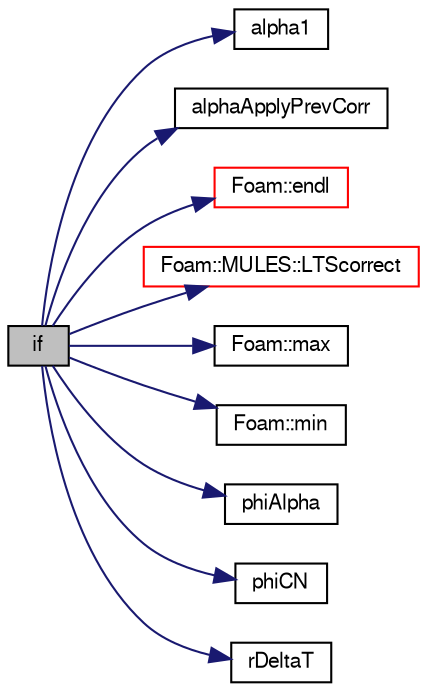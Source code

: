 digraph "if"
{
  bgcolor="transparent";
  edge [fontname="FreeSans",fontsize="10",labelfontname="FreeSans",labelfontsize="10"];
  node [fontname="FreeSans",fontsize="10",shape=record];
  rankdir="LR";
  Node80 [label="if",height=0.2,width=0.4,color="black", fillcolor="grey75", style="filled", fontcolor="black"];
  Node80 -> Node81 [color="midnightblue",fontsize="10",style="solid",fontname="FreeSans"];
  Node81 [label="alpha1",height=0.2,width=0.4,color="black",URL="$a39119.html#aced3d8b3bb357ea9c4de0585cdc824ce"];
  Node80 -> Node82 [color="midnightblue",fontsize="10",style="solid",fontname="FreeSans"];
  Node82 [label="alphaApplyPrevCorr",height=0.2,width=0.4,color="black",URL="$a01220.html#ad2d41cdd6cb2332f3b2dd1a551e2c077"];
  Node80 -> Node83 [color="midnightblue",fontsize="10",style="solid",fontname="FreeSans"];
  Node83 [label="Foam::endl",height=0.2,width=0.4,color="red",URL="$a21124.html#a2db8fe02a0d3909e9351bb4275b23ce4",tooltip="Add newline and flush stream. "];
  Node80 -> Node85 [color="midnightblue",fontsize="10",style="solid",fontname="FreeSans"];
  Node85 [label="Foam::MULES::LTScorrect",height=0.2,width=0.4,color="red",URL="$a21136.html#abac1678d5bd46c2d98f675468ac34f1a"];
  Node80 -> Node306 [color="midnightblue",fontsize="10",style="solid",fontname="FreeSans"];
  Node306 [label="Foam::max",height=0.2,width=0.4,color="black",URL="$a21124.html#ac993e906cf2774ae77e666bc24e81733"];
  Node80 -> Node307 [color="midnightblue",fontsize="10",style="solid",fontname="FreeSans"];
  Node307 [label="Foam::min",height=0.2,width=0.4,color="black",URL="$a21124.html#a253e112ad2d56d96230ff39ea7f442dc"];
  Node80 -> Node402 [color="midnightblue",fontsize="10",style="solid",fontname="FreeSans"];
  Node402 [label="phiAlpha",height=0.2,width=0.4,color="black",URL="$a38573.html#a6d2f4200e82db4fd9884f47552b077be"];
  Node80 -> Node403 [color="midnightblue",fontsize="10",style="solid",fontname="FreeSans"];
  Node403 [label="phiCN",height=0.2,width=0.4,color="black",URL="$a38567.html#a3da4a26ffe5c17f4227e0e2ae741a4ed"];
  Node80 -> Node401 [color="midnightblue",fontsize="10",style="solid",fontname="FreeSans"];
  Node401 [label="rDeltaT",height=0.2,width=0.4,color="black",URL="$a38426.html#ab4a06642de5708190d817dc1a2e352a3"];
}
